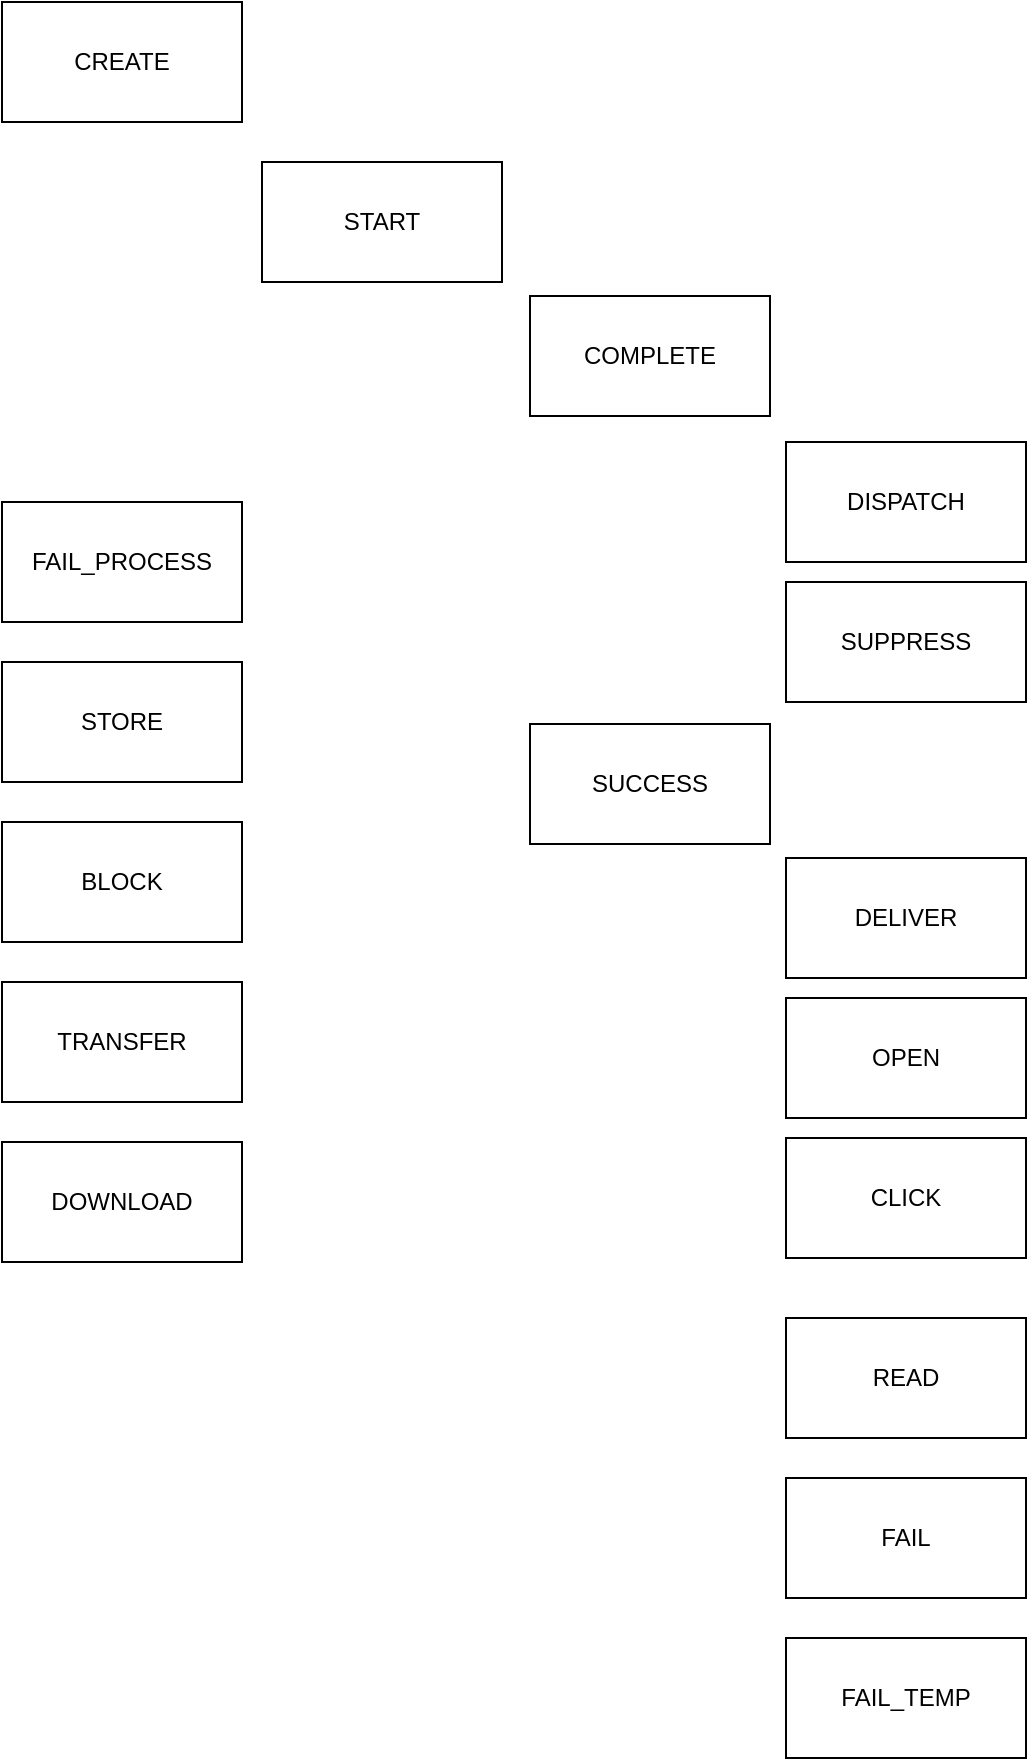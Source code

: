 <mxfile version="24.7.6">
  <diagram name="Página-1" id="w4rbYeL6z8OSnYXnIDwE">
    <mxGraphModel dx="1318" dy="1680" grid="1" gridSize="10" guides="1" tooltips="1" connect="1" arrows="1" fold="1" page="1" pageScale="1" pageWidth="827" pageHeight="1169" math="0" shadow="0">
      <root>
        <mxCell id="0" />
        <mxCell id="1" parent="0" />
        <mxCell id="anRWwf_jCFBYP0T0LSe1-1" value="CREATE" style="rounded=0;whiteSpace=wrap;html=1;" vertex="1" parent="1">
          <mxGeometry x="90" y="-80" width="120" height="60" as="geometry" />
        </mxCell>
        <mxCell id="anRWwf_jCFBYP0T0LSe1-2" value="START" style="rounded=0;whiteSpace=wrap;html=1;" vertex="1" parent="1">
          <mxGeometry x="220" width="120" height="60" as="geometry" />
        </mxCell>
        <mxCell id="anRWwf_jCFBYP0T0LSe1-3" value="COMPLETE" style="rounded=0;whiteSpace=wrap;html=1;" vertex="1" parent="1">
          <mxGeometry x="354" y="67" width="120" height="60" as="geometry" />
        </mxCell>
        <mxCell id="anRWwf_jCFBYP0T0LSe1-4" value="SUCCESS" style="rounded=0;whiteSpace=wrap;html=1;" vertex="1" parent="1">
          <mxGeometry x="354" y="281" width="120" height="60" as="geometry" />
        </mxCell>
        <mxCell id="anRWwf_jCFBYP0T0LSe1-5" value="DELIVER" style="rounded=0;whiteSpace=wrap;html=1;" vertex="1" parent="1">
          <mxGeometry x="482" y="348" width="120" height="60" as="geometry" />
        </mxCell>
        <mxCell id="anRWwf_jCFBYP0T0LSe1-6" value="DISPATCH" style="rounded=0;whiteSpace=wrap;html=1;" vertex="1" parent="1">
          <mxGeometry x="482" y="140" width="120" height="60" as="geometry" />
        </mxCell>
        <mxCell id="anRWwf_jCFBYP0T0LSe1-7" value="OPEN" style="rounded=0;whiteSpace=wrap;html=1;" vertex="1" parent="1">
          <mxGeometry x="482" y="418" width="120" height="60" as="geometry" />
        </mxCell>
        <mxCell id="anRWwf_jCFBYP0T0LSe1-8" value="FAIL" style="rounded=0;whiteSpace=wrap;html=1;" vertex="1" parent="1">
          <mxGeometry x="482" y="658" width="120" height="60" as="geometry" />
        </mxCell>
        <mxCell id="anRWwf_jCFBYP0T0LSe1-10" value="BLOCK" style="rounded=0;whiteSpace=wrap;html=1;" vertex="1" parent="1">
          <mxGeometry x="90" y="330" width="120" height="60" as="geometry" />
        </mxCell>
        <mxCell id="anRWwf_jCFBYP0T0LSe1-11" value="SUPPRESS" style="rounded=0;whiteSpace=wrap;html=1;" vertex="1" parent="1">
          <mxGeometry x="482" y="210" width="120" height="60" as="geometry" />
        </mxCell>
        <mxCell id="anRWwf_jCFBYP0T0LSe1-12" value="TRANSFER" style="rounded=0;whiteSpace=wrap;html=1;" vertex="1" parent="1">
          <mxGeometry x="90" y="410" width="120" height="60" as="geometry" />
        </mxCell>
        <mxCell id="anRWwf_jCFBYP0T0LSe1-13" value="FAIL_PROCESS" style="rounded=0;whiteSpace=wrap;html=1;" vertex="1" parent="1">
          <mxGeometry x="90" y="170" width="120" height="60" as="geometry" />
        </mxCell>
        <mxCell id="anRWwf_jCFBYP0T0LSe1-14" value="STORE" style="rounded=0;whiteSpace=wrap;html=1;" vertex="1" parent="1">
          <mxGeometry x="90" y="250" width="120" height="60" as="geometry" />
        </mxCell>
        <mxCell id="anRWwf_jCFBYP0T0LSe1-15" value="DOWNLOAD" style="rounded=0;whiteSpace=wrap;html=1;" vertex="1" parent="1">
          <mxGeometry x="90" y="490" width="120" height="60" as="geometry" />
        </mxCell>
        <mxCell id="anRWwf_jCFBYP0T0LSe1-16" value="CLICK" style="rounded=0;whiteSpace=wrap;html=1;" vertex="1" parent="1">
          <mxGeometry x="482" y="488" width="120" height="60" as="geometry" />
        </mxCell>
        <mxCell id="anRWwf_jCFBYP0T0LSe1-17" value="READ" style="rounded=0;whiteSpace=wrap;html=1;" vertex="1" parent="1">
          <mxGeometry x="482" y="578" width="120" height="60" as="geometry" />
        </mxCell>
        <mxCell id="anRWwf_jCFBYP0T0LSe1-18" value="FAIL_TEMP" style="rounded=0;whiteSpace=wrap;html=1;" vertex="1" parent="1">
          <mxGeometry x="482" y="738" width="120" height="60" as="geometry" />
        </mxCell>
      </root>
    </mxGraphModel>
  </diagram>
</mxfile>

